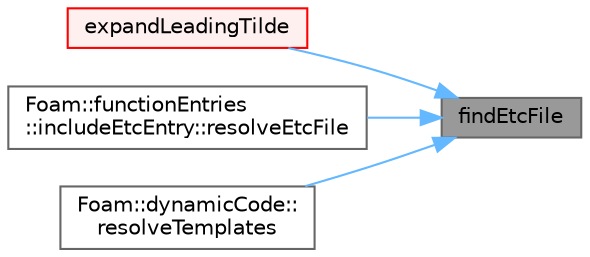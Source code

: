 digraph "findEtcFile"
{
 // LATEX_PDF_SIZE
  bgcolor="transparent";
  edge [fontname=Helvetica,fontsize=10,labelfontname=Helvetica,labelfontsize=10];
  node [fontname=Helvetica,fontsize=10,shape=box,height=0.2,width=0.4];
  rankdir="RL";
  Node1 [id="Node000001",label="findEtcFile",height=0.2,width=0.4,color="gray40", fillcolor="grey60", style="filled", fontcolor="black",tooltip=" "];
  Node1 -> Node2 [id="edge1_Node000001_Node000002",dir="back",color="steelblue1",style="solid",tooltip=" "];
  Node2 [id="Node000002",label="expandLeadingTilde",height=0.2,width=0.4,color="red", fillcolor="#FFF0F0", style="filled",URL="$namespaceFoam.html#af649a55344af0c653967d0c973096d8c",tooltip=" "];
  Node1 -> Node8 [id="edge2_Node000001_Node000008",dir="back",color="steelblue1",style="solid",tooltip=" "];
  Node8 [id="Node000008",label="Foam::functionEntries\l::includeEtcEntry::resolveEtcFile",height=0.2,width=0.4,color="grey40", fillcolor="white", style="filled",URL="$classFoam_1_1functionEntries_1_1includeEtcEntry.html#af14224f31d1652c684edc9aad91b0d39",tooltip=" "];
  Node1 -> Node9 [id="edge3_Node000001_Node000009",dir="back",color="steelblue1",style="solid",tooltip=" "];
  Node9 [id="Node000009",label="Foam::dynamicCode::\lresolveTemplates",height=0.2,width=0.4,color="grey40", fillcolor="white", style="filled",URL="$classFoam_1_1dynamicCode.html#a7056029919f25a2d23e9913df26223d9",tooltip=" "];
}
